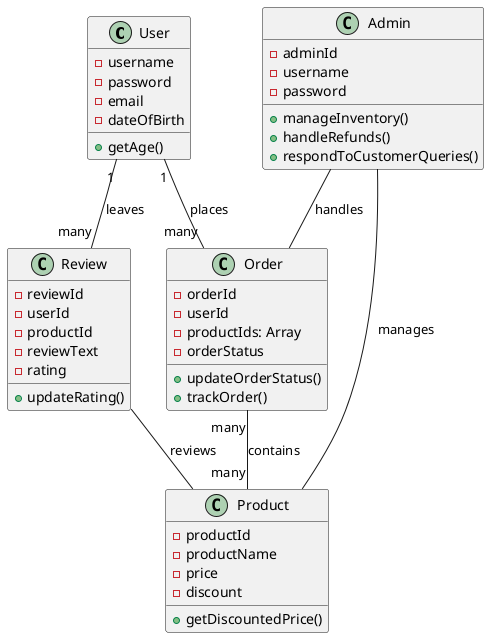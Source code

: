 @startuml
class User {
  -username
  -password
  -email
  -dateOfBirth
  +getAge()
}

class Product {
  -productId
  -productName
  -price
  -discount
  +getDiscountedPrice()
}

class Review {
  -reviewId
  -userId
  -productId
  -reviewText
  -rating
  +updateRating()
}

class Order {
  -orderId
  -userId
  -productIds: Array
  -orderStatus
  +updateOrderStatus()
  +trackOrder()
}

class Admin {
  -adminId
  -username
  -password
  +manageInventory()
  +handleRefunds()
  +respondToCustomerQueries()
}

User "1" -- "many" Order : places
Order "many" -- "many" Product : contains
User "1" -- "many" Review : leaves
Review -- Product : reviews
Admin -- Product : manages
Admin -- Order : handles
@enduml